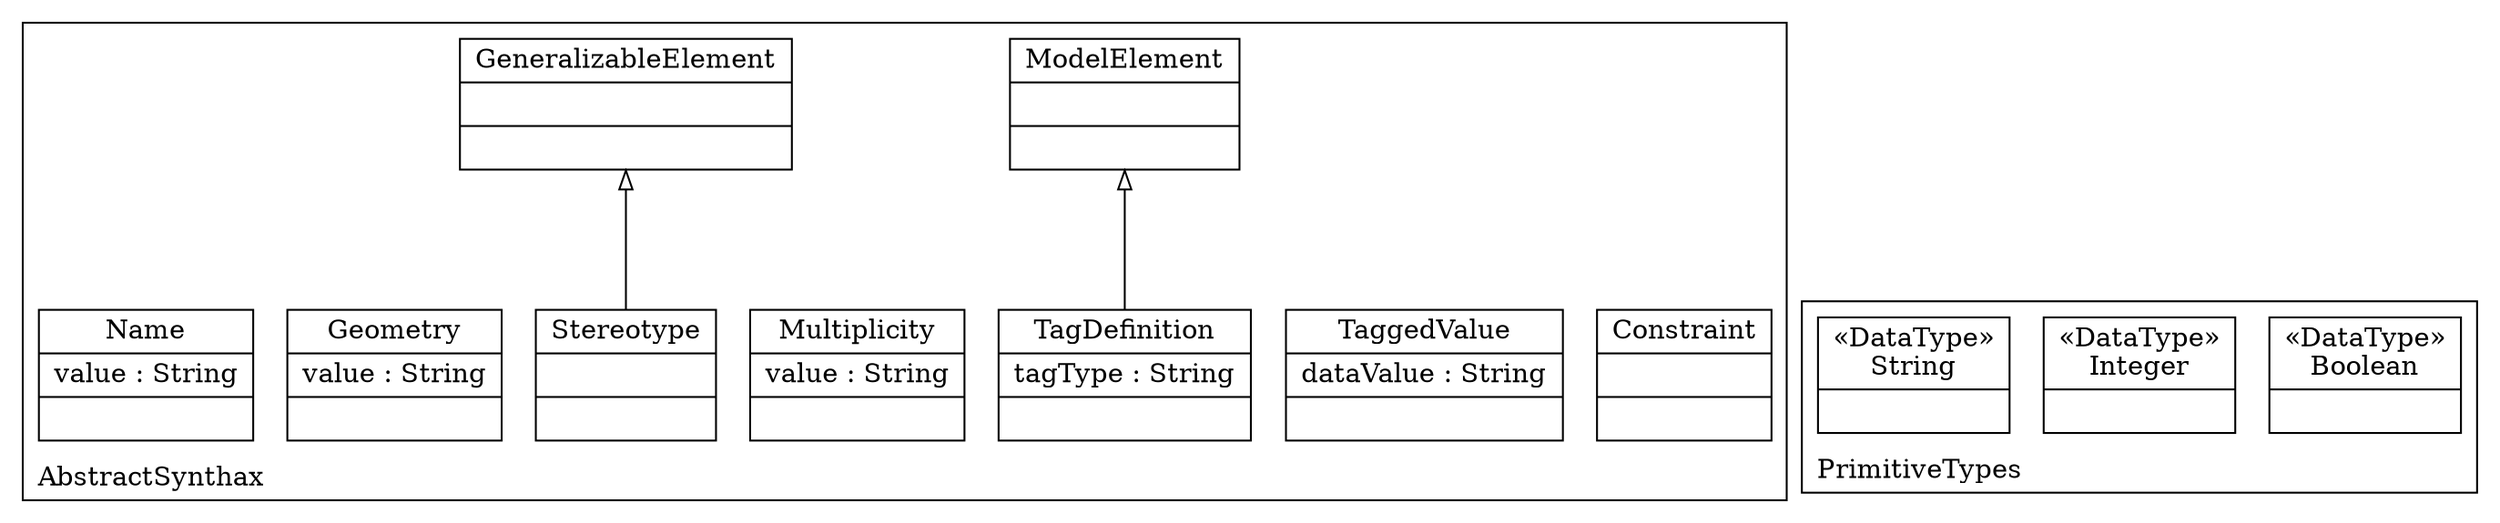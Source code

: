 digraph "KM3 Model in DOT" {
graph[rankdir=BT,labeljust=l,labelloc=t,nodeSep=0.75,compound=true];
 subgraph "cluster_AbstractSynthax"{
labelloc=t
color=black
label=AbstractSynthax
 node[shape=record];
ModelElement[label="{ModelElement| | }"]
;
 node[shape=record];
Constraint[label="{Constraint| | }"]
;
 node[shape=record];
TaggedValue[label="{TaggedValue|dataValue : String| }"]
;
 node[shape=record];
TagDefinition[label="{TagDefinition|tagType : String| }"]
 TagDefinition->ModelElement[arrowhead=onormal,group=ModelElement,minlen=2,constraint=true,]
;
 node[shape=record];
Multiplicity[label="{Multiplicity|value : String| }"]
;
 node[shape=record];
GeneralizableElement[label="{GeneralizableElement| | }"]
;
 node[shape=record];
Stereotype[label="{Stereotype| | }"]
 Stereotype->GeneralizableElement[arrowhead=onormal,group=GeneralizableElement,minlen=2,constraint=true,]
;
 node[shape=record];
Geometry[label="{Geometry|value : String| }"]
;
 node[shape=record];
Name[label="{Name|value : String| }"]
;

} subgraph "cluster_PrimitiveTypes"{
labelloc=t
color=black
label=PrimitiveTypes
 node[shape=record];
Boolean[label="{&#171;DataType&#187;\nBoolean|}"]
;
 node[shape=record];
Integer[label="{&#171;DataType&#187;\nInteger|}"]
;
 node[shape=record];
String[label="{&#171;DataType&#187;\nString|}"]
;

}
}